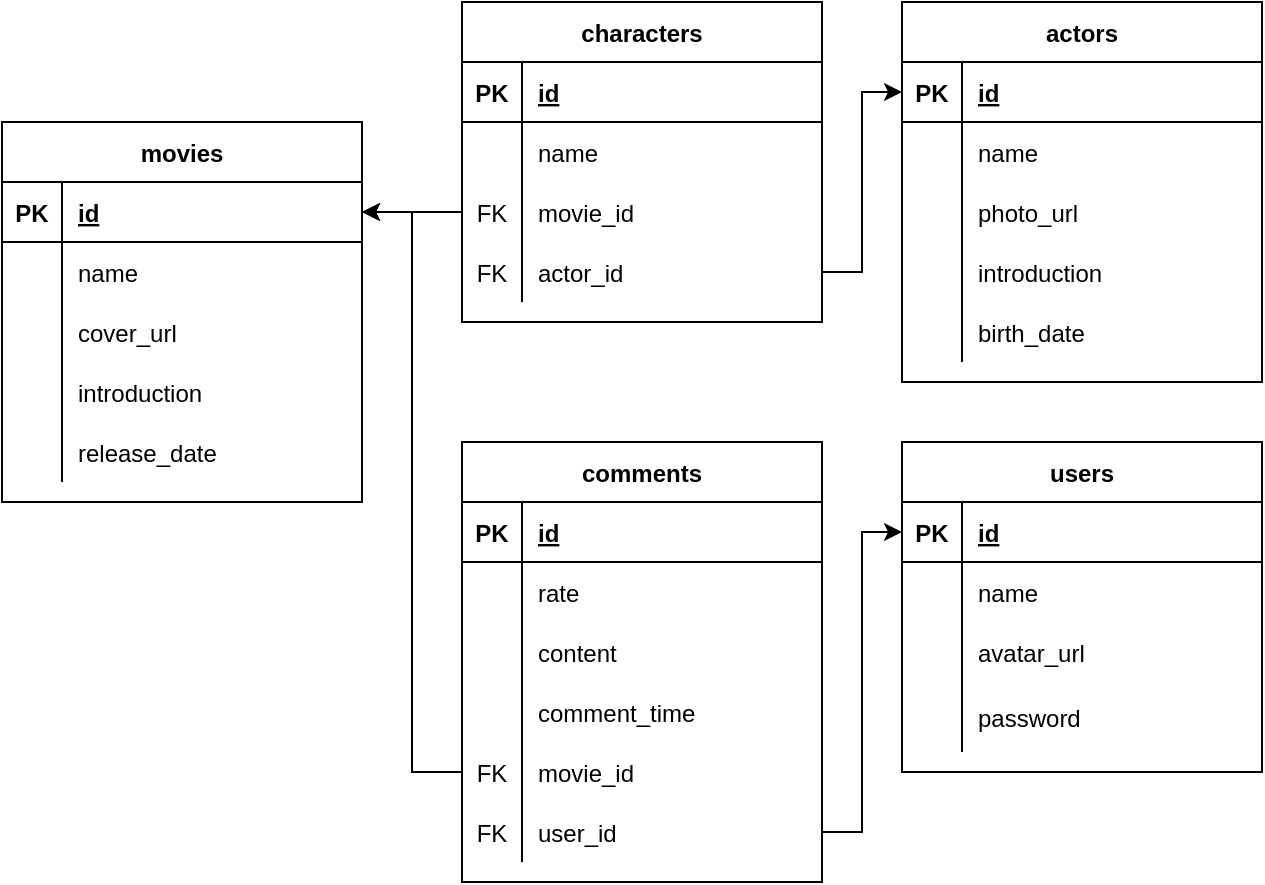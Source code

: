 <mxfile version="13.3.9" type="device"><diagram id="-1JRfj9EwQ9izc6sL9dp" name="Page-1"><mxGraphModel dx="788" dy="604" grid="1" gridSize="10" guides="1" tooltips="1" connect="1" arrows="1" fold="1" page="1" pageScale="1" pageWidth="827" pageHeight="1169" math="0" shadow="0"><root><mxCell id="0"/><mxCell id="1" parent="0"/><mxCell id="5XVM-MIOCMfw0I01emGF-81" value="actors" style="shape=table;startSize=30;container=1;collapsible=1;childLayout=tableLayout;fixedRows=1;rowLines=0;fontStyle=1;align=center;resizeLast=1;" parent="1" vertex="1"><mxGeometry x="570" y="320" width="180" height="190" as="geometry"/></mxCell><mxCell id="5XVM-MIOCMfw0I01emGF-82" value="" style="shape=partialRectangle;collapsible=0;dropTarget=0;pointerEvents=0;fillColor=none;top=0;left=0;bottom=1;right=0;points=[[0,0.5],[1,0.5]];portConstraint=eastwest;" parent="5XVM-MIOCMfw0I01emGF-81" vertex="1"><mxGeometry y="30" width="180" height="30" as="geometry"/></mxCell><mxCell id="5XVM-MIOCMfw0I01emGF-83" value="PK" style="shape=partialRectangle;connectable=0;fillColor=none;top=0;left=0;bottom=0;right=0;fontStyle=1;overflow=hidden;" parent="5XVM-MIOCMfw0I01emGF-82" vertex="1"><mxGeometry width="30" height="30" as="geometry"/></mxCell><mxCell id="5XVM-MIOCMfw0I01emGF-84" value="id" style="shape=partialRectangle;connectable=0;fillColor=none;top=0;left=0;bottom=0;right=0;align=left;spacingLeft=6;fontStyle=5;overflow=hidden;" parent="5XVM-MIOCMfw0I01emGF-82" vertex="1"><mxGeometry x="30" width="150" height="30" as="geometry"/></mxCell><mxCell id="5XVM-MIOCMfw0I01emGF-85" value="" style="shape=partialRectangle;collapsible=0;dropTarget=0;pointerEvents=0;fillColor=none;top=0;left=0;bottom=0;right=0;points=[[0,0.5],[1,0.5]];portConstraint=eastwest;" parent="5XVM-MIOCMfw0I01emGF-81" vertex="1"><mxGeometry y="60" width="180" height="30" as="geometry"/></mxCell><mxCell id="5XVM-MIOCMfw0I01emGF-86" value="" style="shape=partialRectangle;connectable=0;fillColor=none;top=0;left=0;bottom=0;right=0;editable=1;overflow=hidden;" parent="5XVM-MIOCMfw0I01emGF-85" vertex="1"><mxGeometry width="30" height="30" as="geometry"/></mxCell><mxCell id="5XVM-MIOCMfw0I01emGF-87" value="name" style="shape=partialRectangle;connectable=0;fillColor=none;top=0;left=0;bottom=0;right=0;align=left;spacingLeft=6;overflow=hidden;" parent="5XVM-MIOCMfw0I01emGF-85" vertex="1"><mxGeometry x="30" width="150" height="30" as="geometry"/></mxCell><mxCell id="5XVM-MIOCMfw0I01emGF-98" value="" style="shape=partialRectangle;collapsible=0;dropTarget=0;pointerEvents=0;fillColor=none;top=0;left=0;bottom=0;right=0;points=[[0,0.5],[1,0.5]];portConstraint=eastwest;" parent="5XVM-MIOCMfw0I01emGF-81" vertex="1"><mxGeometry y="90" width="180" height="30" as="geometry"/></mxCell><mxCell id="5XVM-MIOCMfw0I01emGF-99" value="" style="shape=partialRectangle;connectable=0;fillColor=none;top=0;left=0;bottom=0;right=0;editable=1;overflow=hidden;" parent="5XVM-MIOCMfw0I01emGF-98" vertex="1"><mxGeometry width="30" height="30" as="geometry"/></mxCell><mxCell id="5XVM-MIOCMfw0I01emGF-100" value="photo_url" style="shape=partialRectangle;connectable=0;fillColor=none;top=0;left=0;bottom=0;right=0;align=left;spacingLeft=6;overflow=hidden;" parent="5XVM-MIOCMfw0I01emGF-98" vertex="1"><mxGeometry x="30" width="150" height="30" as="geometry"/></mxCell><mxCell id="5XVM-MIOCMfw0I01emGF-91" value="" style="shape=partialRectangle;collapsible=0;dropTarget=0;pointerEvents=0;fillColor=none;top=0;left=0;bottom=0;right=0;points=[[0,0.5],[1,0.5]];portConstraint=eastwest;" parent="5XVM-MIOCMfw0I01emGF-81" vertex="1"><mxGeometry y="120" width="180" height="30" as="geometry"/></mxCell><mxCell id="5XVM-MIOCMfw0I01emGF-92" value="" style="shape=partialRectangle;connectable=0;fillColor=none;top=0;left=0;bottom=0;right=0;editable=1;overflow=hidden;" parent="5XVM-MIOCMfw0I01emGF-91" vertex="1"><mxGeometry width="30" height="30" as="geometry"/></mxCell><mxCell id="5XVM-MIOCMfw0I01emGF-93" value="introduction" style="shape=partialRectangle;connectable=0;fillColor=none;top=0;left=0;bottom=0;right=0;align=left;spacingLeft=6;overflow=hidden;" parent="5XVM-MIOCMfw0I01emGF-91" vertex="1"><mxGeometry x="30" width="150" height="30" as="geometry"/></mxCell><mxCell id="5XVM-MIOCMfw0I01emGF-135" value="" style="shape=partialRectangle;collapsible=0;dropTarget=0;pointerEvents=0;fillColor=none;top=0;left=0;bottom=0;right=0;points=[[0,0.5],[1,0.5]];portConstraint=eastwest;" parent="5XVM-MIOCMfw0I01emGF-81" vertex="1"><mxGeometry y="150" width="180" height="30" as="geometry"/></mxCell><mxCell id="5XVM-MIOCMfw0I01emGF-136" value="" style="shape=partialRectangle;connectable=0;fillColor=none;top=0;left=0;bottom=0;right=0;editable=1;overflow=hidden;" parent="5XVM-MIOCMfw0I01emGF-135" vertex="1"><mxGeometry width="30" height="30" as="geometry"/></mxCell><mxCell id="5XVM-MIOCMfw0I01emGF-137" value="birth_date" style="shape=partialRectangle;connectable=0;fillColor=none;top=0;left=0;bottom=0;right=0;align=left;spacingLeft=6;overflow=hidden;" parent="5XVM-MIOCMfw0I01emGF-135" vertex="1"><mxGeometry x="30" width="150" height="30" as="geometry"/></mxCell><mxCell id="8nqSf_Ekg_cwAsHBxTdM-140" style="edgeStyle=orthogonalEdgeStyle;rounded=0;orthogonalLoop=1;jettySize=auto;html=1;entryX=1;entryY=0.5;entryDx=0;entryDy=0;" parent="1" source="8nqSf_Ekg_cwAsHBxTdM-130" target="5XVM-MIOCMfw0I01emGF-53" edge="1"><mxGeometry relative="1" as="geometry"/></mxCell><mxCell id="8nqSf_Ekg_cwAsHBxTdM-141" style="edgeStyle=orthogonalEdgeStyle;rounded=0;orthogonalLoop=1;jettySize=auto;html=1;entryX=0;entryY=0.5;entryDx=0;entryDy=0;" parent="1" source="8nqSf_Ekg_cwAsHBxTdM-137" target="5XVM-MIOCMfw0I01emGF-69" edge="1"><mxGeometry relative="1" as="geometry"/></mxCell><mxCell id="8nqSf_Ekg_cwAsHBxTdM-142" value="characters" style="shape=table;startSize=30;container=1;collapsible=1;childLayout=tableLayout;fixedRows=1;rowLines=0;fontStyle=1;align=center;resizeLast=1;" parent="1" vertex="1"><mxGeometry x="350" y="320" width="180" height="160" as="geometry"/></mxCell><mxCell id="8nqSf_Ekg_cwAsHBxTdM-143" value="" style="shape=partialRectangle;collapsible=0;dropTarget=0;pointerEvents=0;fillColor=none;top=0;left=0;bottom=1;right=0;points=[[0,0.5],[1,0.5]];portConstraint=eastwest;" parent="8nqSf_Ekg_cwAsHBxTdM-142" vertex="1"><mxGeometry y="30" width="180" height="30" as="geometry"/></mxCell><mxCell id="8nqSf_Ekg_cwAsHBxTdM-144" value="PK" style="shape=partialRectangle;connectable=0;fillColor=none;top=0;left=0;bottom=0;right=0;fontStyle=1;overflow=hidden;" parent="8nqSf_Ekg_cwAsHBxTdM-143" vertex="1"><mxGeometry width="30" height="30" as="geometry"/></mxCell><mxCell id="8nqSf_Ekg_cwAsHBxTdM-145" value="id" style="shape=partialRectangle;connectable=0;fillColor=none;top=0;left=0;bottom=0;right=0;align=left;spacingLeft=6;fontStyle=5;overflow=hidden;" parent="8nqSf_Ekg_cwAsHBxTdM-143" vertex="1"><mxGeometry x="30" width="150" height="30" as="geometry"/></mxCell><mxCell id="8nqSf_Ekg_cwAsHBxTdM-146" value="" style="shape=partialRectangle;collapsible=0;dropTarget=0;pointerEvents=0;fillColor=none;top=0;left=0;bottom=0;right=0;points=[[0,0.5],[1,0.5]];portConstraint=eastwest;" parent="8nqSf_Ekg_cwAsHBxTdM-142" vertex="1"><mxGeometry y="60" width="180" height="30" as="geometry"/></mxCell><mxCell id="8nqSf_Ekg_cwAsHBxTdM-147" value="" style="shape=partialRectangle;connectable=0;fillColor=none;top=0;left=0;bottom=0;right=0;editable=1;overflow=hidden;" parent="8nqSf_Ekg_cwAsHBxTdM-146" vertex="1"><mxGeometry width="30" height="30" as="geometry"/></mxCell><mxCell id="8nqSf_Ekg_cwAsHBxTdM-148" value="name" style="shape=partialRectangle;connectable=0;fillColor=none;top=0;left=0;bottom=0;right=0;align=left;spacingLeft=6;overflow=hidden;" parent="8nqSf_Ekg_cwAsHBxTdM-146" vertex="1"><mxGeometry x="30" width="150" height="30" as="geometry"/></mxCell><mxCell id="8nqSf_Ekg_cwAsHBxTdM-156" value="" style="shape=partialRectangle;collapsible=0;dropTarget=0;pointerEvents=0;fillColor=none;top=0;left=0;bottom=0;right=0;points=[[0,0.5],[1,0.5]];portConstraint=eastwest;" parent="8nqSf_Ekg_cwAsHBxTdM-142" vertex="1"><mxGeometry y="90" width="180" height="30" as="geometry"/></mxCell><mxCell id="8nqSf_Ekg_cwAsHBxTdM-157" value="FK" style="shape=partialRectangle;connectable=0;fillColor=none;top=0;left=0;bottom=0;right=0;fontStyle=0;overflow=hidden;" parent="8nqSf_Ekg_cwAsHBxTdM-156" vertex="1"><mxGeometry width="30" height="30" as="geometry"/></mxCell><mxCell id="8nqSf_Ekg_cwAsHBxTdM-158" value="movie_id" style="shape=partialRectangle;connectable=0;fillColor=none;top=0;left=0;bottom=0;right=0;align=left;spacingLeft=6;fontStyle=0;overflow=hidden;" parent="8nqSf_Ekg_cwAsHBxTdM-156" vertex="1"><mxGeometry x="30" width="150" height="30" as="geometry"/></mxCell><mxCell id="8nqSf_Ekg_cwAsHBxTdM-163" value="" style="shape=partialRectangle;collapsible=0;dropTarget=0;pointerEvents=0;fillColor=none;top=0;left=0;bottom=0;right=0;points=[[0,0.5],[1,0.5]];portConstraint=eastwest;" parent="8nqSf_Ekg_cwAsHBxTdM-142" vertex="1"><mxGeometry y="120" width="180" height="30" as="geometry"/></mxCell><mxCell id="8nqSf_Ekg_cwAsHBxTdM-164" value="FK" style="shape=partialRectangle;connectable=0;fillColor=none;top=0;left=0;bottom=0;right=0;fontStyle=0;overflow=hidden;" parent="8nqSf_Ekg_cwAsHBxTdM-163" vertex="1"><mxGeometry width="30" height="30" as="geometry"/></mxCell><mxCell id="8nqSf_Ekg_cwAsHBxTdM-165" value="actor_id" style="shape=partialRectangle;connectable=0;fillColor=none;top=0;left=0;bottom=0;right=0;align=left;spacingLeft=6;fontStyle=0;overflow=hidden;" parent="8nqSf_Ekg_cwAsHBxTdM-163" vertex="1"><mxGeometry x="30" width="150" height="30" as="geometry"/></mxCell><mxCell id="8nqSf_Ekg_cwAsHBxTdM-166" style="edgeStyle=orthogonalEdgeStyle;rounded=0;orthogonalLoop=1;jettySize=auto;html=1;exitX=0;exitY=0.5;exitDx=0;exitDy=0;entryX=1;entryY=0.5;entryDx=0;entryDy=0;" parent="1" source="8nqSf_Ekg_cwAsHBxTdM-156" target="5XVM-MIOCMfw0I01emGF-53" edge="1"><mxGeometry relative="1" as="geometry"/></mxCell><mxCell id="8nqSf_Ekg_cwAsHBxTdM-167" style="edgeStyle=orthogonalEdgeStyle;rounded=0;orthogonalLoop=1;jettySize=auto;html=1;entryX=0;entryY=0.5;entryDx=0;entryDy=0;" parent="1" source="8nqSf_Ekg_cwAsHBxTdM-163" target="5XVM-MIOCMfw0I01emGF-82" edge="1"><mxGeometry relative="1" as="geometry"/></mxCell><mxCell id="5XVM-MIOCMfw0I01emGF-68" value="users" style="shape=table;startSize=30;container=1;collapsible=1;childLayout=tableLayout;fixedRows=1;rowLines=0;fontStyle=1;align=center;resizeLast=1;" parent="1" vertex="1"><mxGeometry x="570" y="540" width="180" height="165" as="geometry"/></mxCell><mxCell id="5XVM-MIOCMfw0I01emGF-69" value="" style="shape=partialRectangle;collapsible=0;dropTarget=0;pointerEvents=0;fillColor=none;top=0;left=0;bottom=1;right=0;points=[[0,0.5],[1,0.5]];portConstraint=eastwest;" parent="5XVM-MIOCMfw0I01emGF-68" vertex="1"><mxGeometry y="30" width="180" height="30" as="geometry"/></mxCell><mxCell id="5XVM-MIOCMfw0I01emGF-70" value="PK" style="shape=partialRectangle;connectable=0;fillColor=none;top=0;left=0;bottom=0;right=0;fontStyle=1;overflow=hidden;" parent="5XVM-MIOCMfw0I01emGF-69" vertex="1"><mxGeometry width="30" height="30" as="geometry"/></mxCell><mxCell id="5XVM-MIOCMfw0I01emGF-71" value="id" style="shape=partialRectangle;connectable=0;fillColor=none;top=0;left=0;bottom=0;right=0;align=left;spacingLeft=6;fontStyle=5;overflow=hidden;" parent="5XVM-MIOCMfw0I01emGF-69" vertex="1"><mxGeometry x="30" width="150" height="30" as="geometry"/></mxCell><mxCell id="5XVM-MIOCMfw0I01emGF-72" value="" style="shape=partialRectangle;collapsible=0;dropTarget=0;pointerEvents=0;fillColor=none;top=0;left=0;bottom=0;right=0;points=[[0,0.5],[1,0.5]];portConstraint=eastwest;" parent="5XVM-MIOCMfw0I01emGF-68" vertex="1"><mxGeometry y="60" width="180" height="30" as="geometry"/></mxCell><mxCell id="5XVM-MIOCMfw0I01emGF-73" value="" style="shape=partialRectangle;connectable=0;fillColor=none;top=0;left=0;bottom=0;right=0;editable=1;overflow=hidden;" parent="5XVM-MIOCMfw0I01emGF-72" vertex="1"><mxGeometry width="30" height="30" as="geometry"/></mxCell><mxCell id="5XVM-MIOCMfw0I01emGF-74" value="name" style="shape=partialRectangle;connectable=0;fillColor=none;top=0;left=0;bottom=0;right=0;align=left;spacingLeft=6;overflow=hidden;" parent="5XVM-MIOCMfw0I01emGF-72" vertex="1"><mxGeometry x="30" width="150" height="30" as="geometry"/></mxCell><mxCell id="LwNYrPpYTc_AuYG6O6rG-4" value="" style="shape=partialRectangle;collapsible=0;dropTarget=0;pointerEvents=0;fillColor=none;top=0;left=0;bottom=0;right=0;points=[[0,0.5],[1,0.5]];portConstraint=eastwest;" vertex="1" parent="5XVM-MIOCMfw0I01emGF-68"><mxGeometry y="90" width="180" height="30" as="geometry"/></mxCell><mxCell id="LwNYrPpYTc_AuYG6O6rG-5" value="" style="shape=partialRectangle;connectable=0;fillColor=none;top=0;left=0;bottom=0;right=0;editable=1;overflow=hidden;" vertex="1" parent="LwNYrPpYTc_AuYG6O6rG-4"><mxGeometry width="30" height="30" as="geometry"/></mxCell><mxCell id="LwNYrPpYTc_AuYG6O6rG-6" value="avatar_url" style="shape=partialRectangle;connectable=0;fillColor=none;top=0;left=0;bottom=0;right=0;align=left;spacingLeft=6;overflow=hidden;" vertex="1" parent="LwNYrPpYTc_AuYG6O6rG-4"><mxGeometry x="30" width="150" height="30" as="geometry"/></mxCell><mxCell id="5XVM-MIOCMfw0I01emGF-75" value="" style="shape=partialRectangle;collapsible=0;dropTarget=0;pointerEvents=0;fillColor=none;top=0;left=0;bottom=0;right=0;points=[[0,0.5],[1,0.5]];portConstraint=eastwest;" parent="5XVM-MIOCMfw0I01emGF-68" vertex="1"><mxGeometry y="120" width="180" height="35" as="geometry"/></mxCell><mxCell id="5XVM-MIOCMfw0I01emGF-76" value="" style="shape=partialRectangle;connectable=0;fillColor=none;top=0;left=0;bottom=0;right=0;editable=1;overflow=hidden;" parent="5XVM-MIOCMfw0I01emGF-75" vertex="1"><mxGeometry width="30" height="35" as="geometry"/></mxCell><mxCell id="5XVM-MIOCMfw0I01emGF-77" value="password" style="shape=partialRectangle;connectable=0;fillColor=none;top=0;left=0;bottom=0;right=0;align=left;spacingLeft=6;overflow=hidden;" parent="5XVM-MIOCMfw0I01emGF-75" vertex="1"><mxGeometry x="30" width="150" height="35" as="geometry"/></mxCell><mxCell id="8nqSf_Ekg_cwAsHBxTdM-110" value="comments" style="shape=table;startSize=30;container=1;collapsible=1;childLayout=tableLayout;fixedRows=1;rowLines=0;fontStyle=1;align=center;resizeLast=1;" parent="1" vertex="1"><mxGeometry x="350" y="540" width="180" height="220" as="geometry"/></mxCell><mxCell id="8nqSf_Ekg_cwAsHBxTdM-111" value="" style="shape=partialRectangle;collapsible=0;dropTarget=0;pointerEvents=0;fillColor=none;top=0;left=0;bottom=1;right=0;points=[[0,0.5],[1,0.5]];portConstraint=eastwest;" parent="8nqSf_Ekg_cwAsHBxTdM-110" vertex="1"><mxGeometry y="30" width="180" height="30" as="geometry"/></mxCell><mxCell id="8nqSf_Ekg_cwAsHBxTdM-112" value="PK" style="shape=partialRectangle;connectable=0;fillColor=none;top=0;left=0;bottom=0;right=0;fontStyle=1;overflow=hidden;" parent="8nqSf_Ekg_cwAsHBxTdM-111" vertex="1"><mxGeometry width="30" height="30" as="geometry"/></mxCell><mxCell id="8nqSf_Ekg_cwAsHBxTdM-113" value="id" style="shape=partialRectangle;connectable=0;fillColor=none;top=0;left=0;bottom=0;right=0;align=left;spacingLeft=6;fontStyle=5;overflow=hidden;" parent="8nqSf_Ekg_cwAsHBxTdM-111" vertex="1"><mxGeometry x="30" width="150" height="30" as="geometry"/></mxCell><mxCell id="8nqSf_Ekg_cwAsHBxTdM-114" value="" style="shape=partialRectangle;collapsible=0;dropTarget=0;pointerEvents=0;fillColor=none;top=0;left=0;bottom=0;right=0;points=[[0,0.5],[1,0.5]];portConstraint=eastwest;" parent="8nqSf_Ekg_cwAsHBxTdM-110" vertex="1"><mxGeometry y="60" width="180" height="30" as="geometry"/></mxCell><mxCell id="8nqSf_Ekg_cwAsHBxTdM-115" value="" style="shape=partialRectangle;connectable=0;fillColor=none;top=0;left=0;bottom=0;right=0;editable=1;overflow=hidden;" parent="8nqSf_Ekg_cwAsHBxTdM-114" vertex="1"><mxGeometry width="30" height="30" as="geometry"/></mxCell><mxCell id="8nqSf_Ekg_cwAsHBxTdM-116" value="rate" style="shape=partialRectangle;connectable=0;fillColor=none;top=0;left=0;bottom=0;right=0;align=left;spacingLeft=6;overflow=hidden;" parent="8nqSf_Ekg_cwAsHBxTdM-114" vertex="1"><mxGeometry x="30" width="150" height="30" as="geometry"/></mxCell><mxCell id="8nqSf_Ekg_cwAsHBxTdM-117" value="" style="shape=partialRectangle;collapsible=0;dropTarget=0;pointerEvents=0;fillColor=none;top=0;left=0;bottom=0;right=0;points=[[0,0.5],[1,0.5]];portConstraint=eastwest;" parent="8nqSf_Ekg_cwAsHBxTdM-110" vertex="1"><mxGeometry y="90" width="180" height="30" as="geometry"/></mxCell><mxCell id="8nqSf_Ekg_cwAsHBxTdM-118" value="" style="shape=partialRectangle;connectable=0;fillColor=none;top=0;left=0;bottom=0;right=0;editable=1;overflow=hidden;" parent="8nqSf_Ekg_cwAsHBxTdM-117" vertex="1"><mxGeometry width="30" height="30" as="geometry"/></mxCell><mxCell id="8nqSf_Ekg_cwAsHBxTdM-119" value="content" style="shape=partialRectangle;connectable=0;fillColor=none;top=0;left=0;bottom=0;right=0;align=left;spacingLeft=6;overflow=hidden;" parent="8nqSf_Ekg_cwAsHBxTdM-117" vertex="1"><mxGeometry x="30" width="150" height="30" as="geometry"/></mxCell><mxCell id="LwNYrPpYTc_AuYG6O6rG-1" value="" style="shape=partialRectangle;collapsible=0;dropTarget=0;pointerEvents=0;fillColor=none;top=0;left=0;bottom=0;right=0;points=[[0,0.5],[1,0.5]];portConstraint=eastwest;" vertex="1" parent="8nqSf_Ekg_cwAsHBxTdM-110"><mxGeometry y="120" width="180" height="30" as="geometry"/></mxCell><mxCell id="LwNYrPpYTc_AuYG6O6rG-2" value="" style="shape=partialRectangle;connectable=0;fillColor=none;top=0;left=0;bottom=0;right=0;editable=1;overflow=hidden;" vertex="1" parent="LwNYrPpYTc_AuYG6O6rG-1"><mxGeometry width="30" height="30" as="geometry"/></mxCell><mxCell id="LwNYrPpYTc_AuYG6O6rG-3" value="comment_time" style="shape=partialRectangle;connectable=0;fillColor=none;top=0;left=0;bottom=0;right=0;align=left;spacingLeft=6;overflow=hidden;" vertex="1" parent="LwNYrPpYTc_AuYG6O6rG-1"><mxGeometry x="30" width="150" height="30" as="geometry"/></mxCell><mxCell id="8nqSf_Ekg_cwAsHBxTdM-130" value="" style="shape=partialRectangle;collapsible=0;dropTarget=0;pointerEvents=0;fillColor=none;top=0;left=0;bottom=0;right=0;points=[[0,0.5],[1,0.5]];portConstraint=eastwest;" parent="8nqSf_Ekg_cwAsHBxTdM-110" vertex="1"><mxGeometry y="150" width="180" height="30" as="geometry"/></mxCell><mxCell id="8nqSf_Ekg_cwAsHBxTdM-131" value="FK" style="shape=partialRectangle;connectable=0;fillColor=none;top=0;left=0;bottom=0;right=0;fontStyle=0;overflow=hidden;" parent="8nqSf_Ekg_cwAsHBxTdM-130" vertex="1"><mxGeometry width="30" height="30" as="geometry"/></mxCell><mxCell id="8nqSf_Ekg_cwAsHBxTdM-132" value="movie_id" style="shape=partialRectangle;connectable=0;fillColor=none;top=0;left=0;bottom=0;right=0;align=left;spacingLeft=6;fontStyle=0;overflow=hidden;" parent="8nqSf_Ekg_cwAsHBxTdM-130" vertex="1"><mxGeometry x="30" width="150" height="30" as="geometry"/></mxCell><mxCell id="8nqSf_Ekg_cwAsHBxTdM-137" value="" style="shape=partialRectangle;collapsible=0;dropTarget=0;pointerEvents=0;fillColor=none;top=0;left=0;bottom=0;right=0;points=[[0,0.5],[1,0.5]];portConstraint=eastwest;" parent="8nqSf_Ekg_cwAsHBxTdM-110" vertex="1"><mxGeometry y="180" width="180" height="30" as="geometry"/></mxCell><mxCell id="8nqSf_Ekg_cwAsHBxTdM-138" value="FK" style="shape=partialRectangle;connectable=0;fillColor=none;top=0;left=0;bottom=0;right=0;fontStyle=0;overflow=hidden;" parent="8nqSf_Ekg_cwAsHBxTdM-137" vertex="1"><mxGeometry width="30" height="30" as="geometry"/></mxCell><mxCell id="8nqSf_Ekg_cwAsHBxTdM-139" value="user_id" style="shape=partialRectangle;connectable=0;fillColor=none;top=0;left=0;bottom=0;right=0;align=left;spacingLeft=6;fontStyle=0;overflow=hidden;" parent="8nqSf_Ekg_cwAsHBxTdM-137" vertex="1"><mxGeometry x="30" width="150" height="30" as="geometry"/></mxCell><mxCell id="5XVM-MIOCMfw0I01emGF-52" value="movies" style="shape=table;startSize=30;container=1;collapsible=1;childLayout=tableLayout;fixedRows=1;rowLines=0;fontStyle=1;align=center;resizeLast=1;" parent="1" vertex="1"><mxGeometry x="120" y="380" width="180" height="190" as="geometry"/></mxCell><mxCell id="5XVM-MIOCMfw0I01emGF-53" value="" style="shape=partialRectangle;collapsible=0;dropTarget=0;pointerEvents=0;fillColor=none;top=0;left=0;bottom=1;right=0;points=[[0,0.5],[1,0.5]];portConstraint=eastwest;" parent="5XVM-MIOCMfw0I01emGF-52" vertex="1"><mxGeometry y="30" width="180" height="30" as="geometry"/></mxCell><mxCell id="5XVM-MIOCMfw0I01emGF-54" value="PK" style="shape=partialRectangle;connectable=0;fillColor=none;top=0;left=0;bottom=0;right=0;fontStyle=1;overflow=hidden;" parent="5XVM-MIOCMfw0I01emGF-53" vertex="1"><mxGeometry width="30" height="30" as="geometry"/></mxCell><mxCell id="5XVM-MIOCMfw0I01emGF-55" value="id" style="shape=partialRectangle;connectable=0;fillColor=none;top=0;left=0;bottom=0;right=0;align=left;spacingLeft=6;fontStyle=5;overflow=hidden;" parent="5XVM-MIOCMfw0I01emGF-53" vertex="1"><mxGeometry x="30" width="150" height="30" as="geometry"/></mxCell><mxCell id="5XVM-MIOCMfw0I01emGF-56" value="" style="shape=partialRectangle;collapsible=0;dropTarget=0;pointerEvents=0;fillColor=none;top=0;left=0;bottom=0;right=0;points=[[0,0.5],[1,0.5]];portConstraint=eastwest;" parent="5XVM-MIOCMfw0I01emGF-52" vertex="1"><mxGeometry y="60" width="180" height="30" as="geometry"/></mxCell><mxCell id="5XVM-MIOCMfw0I01emGF-57" value="" style="shape=partialRectangle;connectable=0;fillColor=none;top=0;left=0;bottom=0;right=0;editable=1;overflow=hidden;" parent="5XVM-MIOCMfw0I01emGF-56" vertex="1"><mxGeometry width="30" height="30" as="geometry"/></mxCell><mxCell id="5XVM-MIOCMfw0I01emGF-58" value="name" style="shape=partialRectangle;connectable=0;fillColor=none;top=0;left=0;bottom=0;right=0;align=left;spacingLeft=6;overflow=hidden;" parent="5XVM-MIOCMfw0I01emGF-56" vertex="1"><mxGeometry x="30" width="150" height="30" as="geometry"/></mxCell><mxCell id="5XVM-MIOCMfw0I01emGF-59" value="" style="shape=partialRectangle;collapsible=0;dropTarget=0;pointerEvents=0;fillColor=none;top=0;left=0;bottom=0;right=0;points=[[0,0.5],[1,0.5]];portConstraint=eastwest;" parent="5XVM-MIOCMfw0I01emGF-52" vertex="1"><mxGeometry y="90" width="180" height="30" as="geometry"/></mxCell><mxCell id="5XVM-MIOCMfw0I01emGF-60" value="" style="shape=partialRectangle;connectable=0;fillColor=none;top=0;left=0;bottom=0;right=0;editable=1;overflow=hidden;" parent="5XVM-MIOCMfw0I01emGF-59" vertex="1"><mxGeometry width="30" height="30" as="geometry"/></mxCell><mxCell id="5XVM-MIOCMfw0I01emGF-61" value="cover_url" style="shape=partialRectangle;connectable=0;fillColor=none;top=0;left=0;bottom=0;right=0;align=left;spacingLeft=6;overflow=hidden;" parent="5XVM-MIOCMfw0I01emGF-59" vertex="1"><mxGeometry x="30" width="150" height="30" as="geometry"/></mxCell><mxCell id="5XVM-MIOCMfw0I01emGF-62" value="" style="shape=partialRectangle;collapsible=0;dropTarget=0;pointerEvents=0;fillColor=none;top=0;left=0;bottom=0;right=0;points=[[0,0.5],[1,0.5]];portConstraint=eastwest;" parent="5XVM-MIOCMfw0I01emGF-52" vertex="1"><mxGeometry y="120" width="180" height="30" as="geometry"/></mxCell><mxCell id="5XVM-MIOCMfw0I01emGF-63" value="" style="shape=partialRectangle;connectable=0;fillColor=none;top=0;left=0;bottom=0;right=0;editable=1;overflow=hidden;" parent="5XVM-MIOCMfw0I01emGF-62" vertex="1"><mxGeometry width="30" height="30" as="geometry"/></mxCell><mxCell id="5XVM-MIOCMfw0I01emGF-64" value="introduction" style="shape=partialRectangle;connectable=0;fillColor=none;top=0;left=0;bottom=0;right=0;align=left;spacingLeft=6;overflow=hidden;" parent="5XVM-MIOCMfw0I01emGF-62" vertex="1"><mxGeometry x="30" width="150" height="30" as="geometry"/></mxCell><mxCell id="5XVM-MIOCMfw0I01emGF-132" value="" style="shape=partialRectangle;collapsible=0;dropTarget=0;pointerEvents=0;fillColor=none;top=0;left=0;bottom=0;right=0;points=[[0,0.5],[1,0.5]];portConstraint=eastwest;" parent="5XVM-MIOCMfw0I01emGF-52" vertex="1"><mxGeometry y="150" width="180" height="30" as="geometry"/></mxCell><mxCell id="5XVM-MIOCMfw0I01emGF-133" value="" style="shape=partialRectangle;connectable=0;fillColor=none;top=0;left=0;bottom=0;right=0;editable=1;overflow=hidden;" parent="5XVM-MIOCMfw0I01emGF-132" vertex="1"><mxGeometry width="30" height="30" as="geometry"/></mxCell><mxCell id="5XVM-MIOCMfw0I01emGF-134" value="release_date" style="shape=partialRectangle;connectable=0;fillColor=none;top=0;left=0;bottom=0;right=0;align=left;spacingLeft=6;overflow=hidden;" parent="5XVM-MIOCMfw0I01emGF-132" vertex="1"><mxGeometry x="30" width="150" height="30" as="geometry"/></mxCell></root></mxGraphModel></diagram></mxfile>